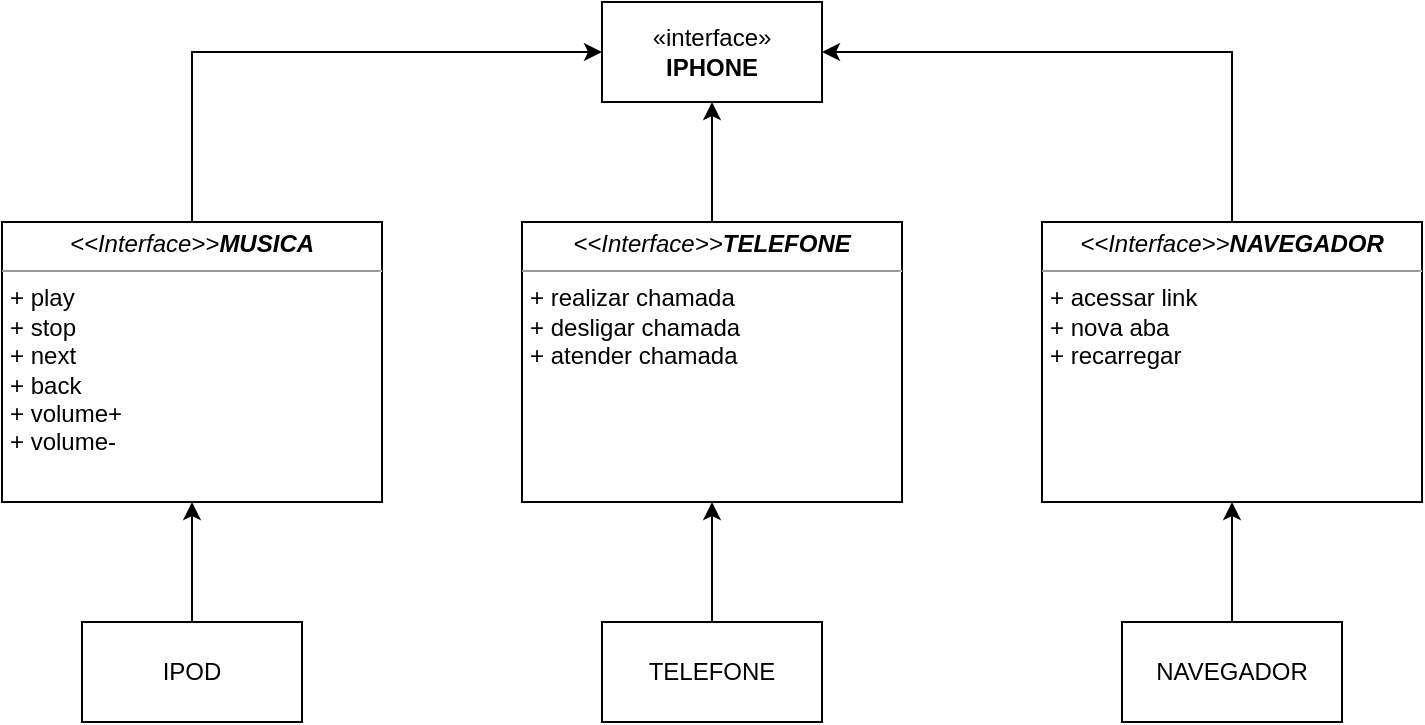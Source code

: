 <mxfile version="22.0.4" type="github">
  <diagram name="Page-1" id="c4acf3e9-155e-7222-9cf6-157b1a14988f">
    <mxGraphModel dx="794" dy="734" grid="1" gridSize="10" guides="1" tooltips="1" connect="1" arrows="1" fold="1" page="1" pageScale="1" pageWidth="850" pageHeight="1100" background="none" math="0" shadow="0">
      <root>
        <mxCell id="0" />
        <mxCell id="1" parent="0" />
        <mxCell id="8hTknamvr__7O3fdplah-16" style="edgeStyle=orthogonalEdgeStyle;rounded=0;orthogonalLoop=1;jettySize=auto;html=1;entryX=0.5;entryY=1;entryDx=0;entryDy=0;" edge="1" parent="1" source="8hTknamvr__7O3fdplah-2" target="8hTknamvr__7O3fdplah-9">
          <mxGeometry relative="1" as="geometry" />
        </mxCell>
        <mxCell id="8hTknamvr__7O3fdplah-2" value="IPOD" style="html=1;whiteSpace=wrap;" vertex="1" parent="1">
          <mxGeometry x="130" y="700" width="110" height="50" as="geometry" />
        </mxCell>
        <mxCell id="8hTknamvr__7O3fdplah-20" style="edgeStyle=orthogonalEdgeStyle;rounded=0;orthogonalLoop=1;jettySize=auto;html=1;entryX=0;entryY=0.5;entryDx=0;entryDy=0;exitX=0.5;exitY=0;exitDx=0;exitDy=0;" edge="1" parent="1" source="8hTknamvr__7O3fdplah-9" target="8hTknamvr__7O3fdplah-19">
          <mxGeometry relative="1" as="geometry" />
        </mxCell>
        <mxCell id="8hTknamvr__7O3fdplah-9" value="&lt;p style=&quot;margin:0px;margin-top:4px;text-align:center;&quot;&gt;&lt;i&gt;&amp;lt;&amp;lt;Interface&amp;gt;&amp;gt;&lt;b&gt;MUSICA&lt;/b&gt;&lt;/i&gt;&lt;/p&gt;&lt;hr size=&quot;1&quot;&gt;&lt;p style=&quot;margin:0px;margin-left:4px;&quot;&gt;+ play&lt;br&gt;+ stop&lt;/p&gt;&lt;p style=&quot;margin:0px;margin-left:4px;&quot;&gt;+ next&lt;/p&gt;&lt;p style=&quot;margin:0px;margin-left:4px;&quot;&gt;+ back&lt;/p&gt;&lt;p style=&quot;margin:0px;margin-left:4px;&quot;&gt;+ volume+&lt;/p&gt;&lt;p style=&quot;margin:0px;margin-left:4px;&quot;&gt;+ volume-&lt;/p&gt;" style="verticalAlign=top;align=left;overflow=fill;fontSize=12;fontFamily=Helvetica;html=1;whiteSpace=wrap;" vertex="1" parent="1">
          <mxGeometry x="90" y="500" width="190" height="140" as="geometry" />
        </mxCell>
        <mxCell id="8hTknamvr__7O3fdplah-21" style="edgeStyle=orthogonalEdgeStyle;rounded=0;orthogonalLoop=1;jettySize=auto;html=1;entryX=0.5;entryY=1;entryDx=0;entryDy=0;" edge="1" parent="1" source="8hTknamvr__7O3fdplah-11" target="8hTknamvr__7O3fdplah-19">
          <mxGeometry relative="1" as="geometry" />
        </mxCell>
        <mxCell id="8hTknamvr__7O3fdplah-11" value="&lt;p style=&quot;margin:0px;margin-top:4px;text-align:center;&quot;&gt;&lt;i&gt;&amp;lt;&amp;lt;Interface&amp;gt;&amp;gt;&lt;b&gt;TELEFONE&lt;/b&gt;&lt;/i&gt;&lt;/p&gt;&lt;hr size=&quot;1&quot;&gt;&lt;p style=&quot;margin:0px;margin-left:4px;&quot;&gt;+ realizar chamada&lt;br&gt;+ desligar chamada&lt;/p&gt;&lt;p style=&quot;margin:0px;margin-left:4px;&quot;&gt;+ atender chamada&lt;/p&gt;" style="verticalAlign=top;align=left;overflow=fill;fontSize=12;fontFamily=Helvetica;html=1;whiteSpace=wrap;" vertex="1" parent="1">
          <mxGeometry x="350" y="500" width="190" height="140" as="geometry" />
        </mxCell>
        <mxCell id="8hTknamvr__7O3fdplah-22" style="edgeStyle=orthogonalEdgeStyle;rounded=0;orthogonalLoop=1;jettySize=auto;html=1;entryX=1;entryY=0.5;entryDx=0;entryDy=0;exitX=0.5;exitY=0;exitDx=0;exitDy=0;" edge="1" parent="1" source="8hTknamvr__7O3fdplah-12" target="8hTknamvr__7O3fdplah-19">
          <mxGeometry relative="1" as="geometry" />
        </mxCell>
        <mxCell id="8hTknamvr__7O3fdplah-12" value="&lt;p style=&quot;margin:0px;margin-top:4px;text-align:center;&quot;&gt;&lt;i&gt;&amp;lt;&amp;lt;Interface&amp;gt;&amp;gt;&lt;b&gt;NAVEGADOR&lt;/b&gt;&lt;/i&gt;&lt;/p&gt;&lt;hr size=&quot;1&quot;&gt;&lt;p style=&quot;margin:0px;margin-left:4px;&quot;&gt;+ acessar link&lt;br&gt;+ nova aba&lt;/p&gt;&lt;p style=&quot;margin:0px;margin-left:4px;&quot;&gt;+ recarregar&lt;/p&gt;" style="verticalAlign=top;align=left;overflow=fill;fontSize=12;fontFamily=Helvetica;html=1;whiteSpace=wrap;" vertex="1" parent="1">
          <mxGeometry x="610" y="500" width="190" height="140" as="geometry" />
        </mxCell>
        <mxCell id="8hTknamvr__7O3fdplah-17" style="edgeStyle=orthogonalEdgeStyle;rounded=0;orthogonalLoop=1;jettySize=auto;html=1;entryX=0.5;entryY=1;entryDx=0;entryDy=0;" edge="1" parent="1" source="8hTknamvr__7O3fdplah-14" target="8hTknamvr__7O3fdplah-11">
          <mxGeometry relative="1" as="geometry" />
        </mxCell>
        <mxCell id="8hTknamvr__7O3fdplah-14" value="TELEFONE" style="html=1;whiteSpace=wrap;" vertex="1" parent="1">
          <mxGeometry x="390" y="700" width="110" height="50" as="geometry" />
        </mxCell>
        <mxCell id="8hTknamvr__7O3fdplah-18" style="edgeStyle=orthogonalEdgeStyle;rounded=0;orthogonalLoop=1;jettySize=auto;html=1;entryX=0.5;entryY=1;entryDx=0;entryDy=0;" edge="1" parent="1" source="8hTknamvr__7O3fdplah-15" target="8hTknamvr__7O3fdplah-12">
          <mxGeometry relative="1" as="geometry" />
        </mxCell>
        <mxCell id="8hTknamvr__7O3fdplah-15" value="NAVEGADOR" style="html=1;whiteSpace=wrap;" vertex="1" parent="1">
          <mxGeometry x="650" y="700" width="110" height="50" as="geometry" />
        </mxCell>
        <mxCell id="8hTknamvr__7O3fdplah-19" value="«interface»&lt;br&gt;&lt;b&gt;IPHONE&lt;/b&gt;" style="html=1;whiteSpace=wrap;" vertex="1" parent="1">
          <mxGeometry x="390" y="390" width="110" height="50" as="geometry" />
        </mxCell>
      </root>
    </mxGraphModel>
  </diagram>
</mxfile>
